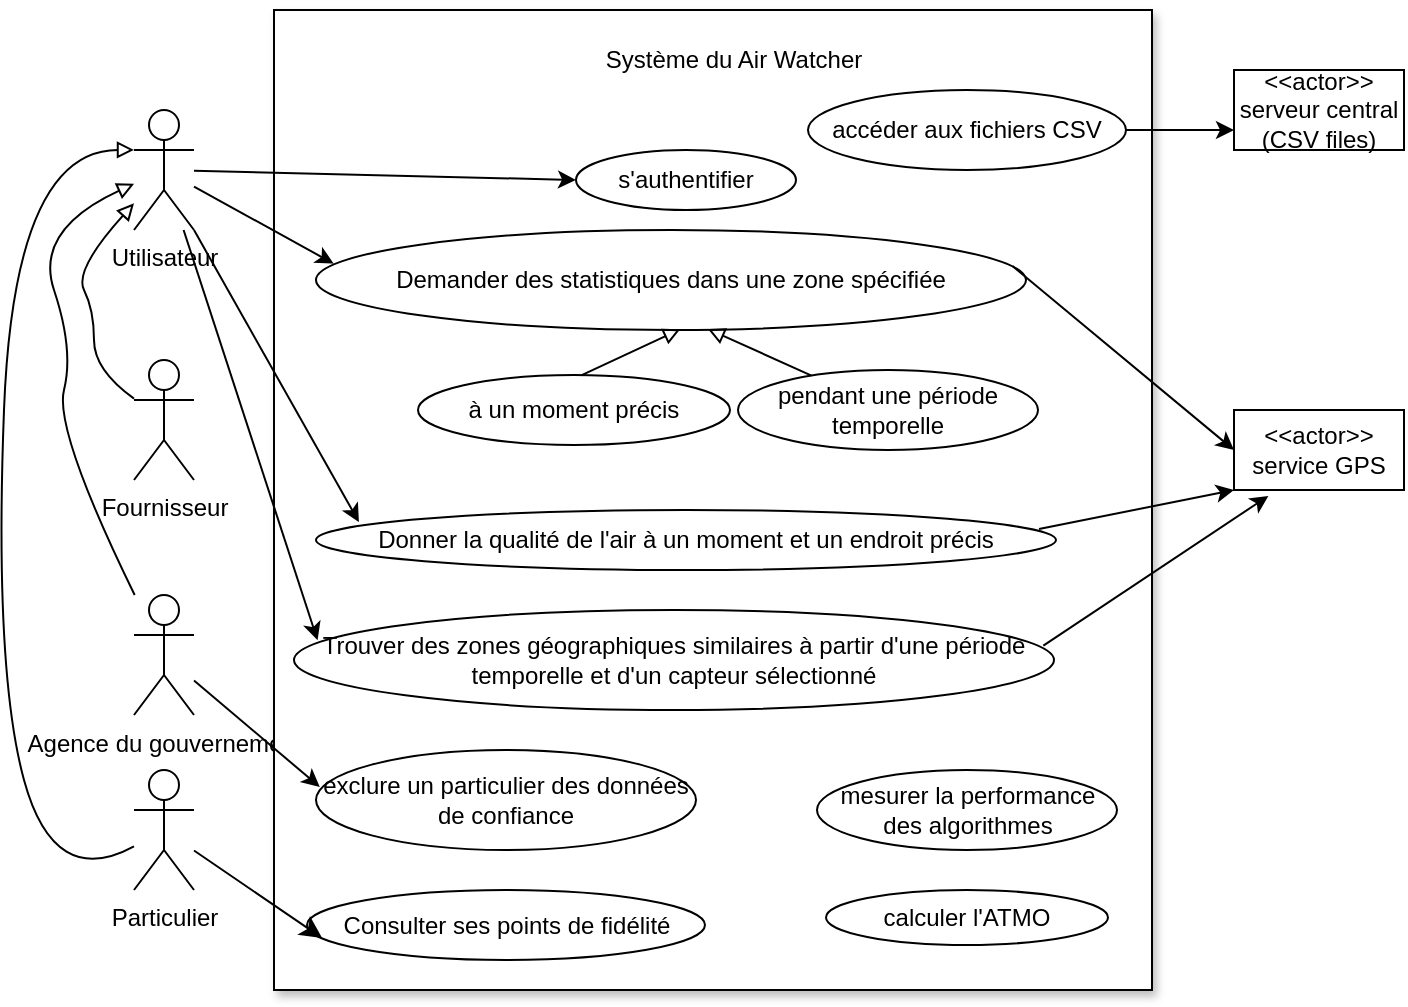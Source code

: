 <mxfile version="24.2.3" type="github">
  <diagram name="Page-1" id="l2WPUvjRW5Avm5DFvKfE">
    <mxGraphModel dx="1194" dy="725" grid="1" gridSize="10" guides="1" tooltips="1" connect="1" arrows="1" fold="1" page="1" pageScale="1" pageWidth="827" pageHeight="1169" math="0" shadow="0">
      <root>
        <mxCell id="0" />
        <mxCell id="1" parent="0" />
        <mxCell id="mPMVMwwMDDIuX5QgNMDJ-1" value="Agence du gouvernement" style="shape=umlActor;verticalLabelPosition=bottom;verticalAlign=top;html=1;outlineConnect=0;" parent="1" vertex="1">
          <mxGeometry x="170" y="362.5" width="30" height="60" as="geometry" />
        </mxCell>
        <mxCell id="mPMVMwwMDDIuX5QgNMDJ-2" value="" style="rounded=0;whiteSpace=wrap;html=1;shadow=1;" parent="1" vertex="1">
          <mxGeometry x="240" y="70" width="439" height="490" as="geometry" />
        </mxCell>
        <mxCell id="mPMVMwwMDDIuX5QgNMDJ-3" value="Système du Air Watcher" style="text;html=1;align=center;verticalAlign=middle;whiteSpace=wrap;rounded=0;" parent="1" vertex="1">
          <mxGeometry x="370" y="80" width="200" height="30" as="geometry" />
        </mxCell>
        <mxCell id="mPMVMwwMDDIuX5QgNMDJ-5" value="Fournisseur" style="shape=umlActor;verticalLabelPosition=bottom;verticalAlign=top;html=1;outlineConnect=0;" parent="1" vertex="1">
          <mxGeometry x="170" y="245" width="30" height="60" as="geometry" />
        </mxCell>
        <mxCell id="mPMVMwwMDDIuX5QgNMDJ-10" value="&amp;lt;&amp;lt;actor&amp;gt;&amp;gt;&lt;div&gt;service GPS&lt;/div&gt;" style="rounded=0;whiteSpace=wrap;html=1;" parent="1" vertex="1">
          <mxGeometry x="720" y="270" width="85" height="40" as="geometry" />
        </mxCell>
        <mxCell id="mPMVMwwMDDIuX5QgNMDJ-13" value="&amp;lt;&amp;lt;actor&amp;gt;&amp;gt;&lt;div&gt;serveur central (CSV files)&lt;/div&gt;" style="rounded=0;whiteSpace=wrap;html=1;" parent="1" vertex="1">
          <mxGeometry x="720" y="100" width="85" height="40" as="geometry" />
        </mxCell>
        <mxCell id="mPMVMwwMDDIuX5QgNMDJ-19" value="" style="edgeStyle=orthogonalEdgeStyle;rounded=0;orthogonalLoop=1;jettySize=auto;html=1;" parent="1" source="mPMVMwwMDDIuX5QgNMDJ-18" target="mPMVMwwMDDIuX5QgNMDJ-13" edge="1">
          <mxGeometry relative="1" as="geometry">
            <Array as="points">
              <mxPoint x="670" y="130" />
              <mxPoint x="670" y="130" />
            </Array>
          </mxGeometry>
        </mxCell>
        <mxCell id="mPMVMwwMDDIuX5QgNMDJ-18" value="accéder aux fichiers CSV" style="ellipse;whiteSpace=wrap;html=1;" parent="1" vertex="1">
          <mxGeometry x="507" y="110" width="159" height="40" as="geometry" />
        </mxCell>
        <mxCell id="mPMVMwwMDDIuX5QgNMDJ-34" value="Demander des statistiques dans une zone spécifiée" style="ellipse;whiteSpace=wrap;html=1;" parent="1" vertex="1">
          <mxGeometry x="261" y="180" width="355" height="50" as="geometry" />
        </mxCell>
        <mxCell id="mPMVMwwMDDIuX5QgNMDJ-35" value="Donner la qualité de l&#39;air à un moment et un endroit précis" style="ellipse;whiteSpace=wrap;html=1;" parent="1" vertex="1">
          <mxGeometry x="261" y="320" width="370" height="30" as="geometry" />
        </mxCell>
        <mxCell id="mPMVMwwMDDIuX5QgNMDJ-36" value="à un moment précis" style="ellipse;whiteSpace=wrap;html=1;" parent="1" vertex="1">
          <mxGeometry x="312" y="252.5" width="156" height="35" as="geometry" />
        </mxCell>
        <mxCell id="mPMVMwwMDDIuX5QgNMDJ-37" value="pendant une période temporelle" style="ellipse;whiteSpace=wrap;html=1;" parent="1" vertex="1">
          <mxGeometry x="472" y="250" width="150" height="40" as="geometry" />
        </mxCell>
        <mxCell id="mPMVMwwMDDIuX5QgNMDJ-40" value="" style="endArrow=block;html=1;rounded=0;exitX=0.523;exitY=0.006;exitDx=0;exitDy=0;exitPerimeter=0;entryX=0.513;entryY=0.992;entryDx=0;entryDy=0;entryPerimeter=0;endFill=0;" parent="1" source="mPMVMwwMDDIuX5QgNMDJ-36" target="mPMVMwwMDDIuX5QgNMDJ-34" edge="1">
          <mxGeometry width="50" height="50" relative="1" as="geometry">
            <mxPoint x="375" y="325" as="sourcePoint" />
            <mxPoint x="425" y="275" as="targetPoint" />
          </mxGeometry>
        </mxCell>
        <mxCell id="mPMVMwwMDDIuX5QgNMDJ-41" value="" style="endArrow=block;html=1;rounded=0;entryX=0.552;entryY=0.99;entryDx=0;entryDy=0;entryPerimeter=0;endFill=0;" parent="1" source="mPMVMwwMDDIuX5QgNMDJ-37" target="mPMVMwwMDDIuX5QgNMDJ-34" edge="1">
          <mxGeometry width="50" height="50" relative="1" as="geometry">
            <mxPoint x="330" y="330" as="sourcePoint" />
            <mxPoint x="431" y="274" as="targetPoint" />
          </mxGeometry>
        </mxCell>
        <mxCell id="mPMVMwwMDDIuX5QgNMDJ-42" value="Trouver des zones géographiques similaires à partir d&#39;une période temporelle et d&#39;un capteur sélectionné" style="ellipse;whiteSpace=wrap;html=1;" parent="1" vertex="1">
          <mxGeometry x="250" y="370" width="380" height="50" as="geometry" />
        </mxCell>
        <mxCell id="mPMVMwwMDDIuX5QgNMDJ-45" value="exclure un particulier des données de confiance" style="ellipse;whiteSpace=wrap;html=1;" parent="1" vertex="1">
          <mxGeometry x="261" y="440" width="190" height="50" as="geometry" />
        </mxCell>
        <mxCell id="mPMVMwwMDDIuX5QgNMDJ-46" value="mesurer la performance des algorithmes" style="ellipse;whiteSpace=wrap;html=1;" parent="1" vertex="1">
          <mxGeometry x="511.5" y="450" width="150" height="40" as="geometry" />
        </mxCell>
        <mxCell id="mPMVMwwMDDIuX5QgNMDJ-48" value="" style="endArrow=classic;html=1;rounded=0;entryX=0.01;entryY=0.37;entryDx=0;entryDy=0;entryPerimeter=0;" parent="1" source="mPMVMwwMDDIuX5QgNMDJ-1" target="mPMVMwwMDDIuX5QgNMDJ-45" edge="1">
          <mxGeometry width="50" height="50" relative="1" as="geometry">
            <mxPoint x="180" y="360" as="sourcePoint" />
            <mxPoint x="230" y="310" as="targetPoint" />
          </mxGeometry>
        </mxCell>
        <mxCell id="mPMVMwwMDDIuX5QgNMDJ-49" value="s&#39;authentifier" style="ellipse;whiteSpace=wrap;html=1;" parent="1" vertex="1">
          <mxGeometry x="391" y="140" width="110" height="30" as="geometry" />
        </mxCell>
        <mxCell id="mPMVMwwMDDIuX5QgNMDJ-50" value="calculer l&#39;ATMO" style="ellipse;whiteSpace=wrap;html=1;" parent="1" vertex="1">
          <mxGeometry x="516" y="510" width="141" height="27.5" as="geometry" />
        </mxCell>
        <mxCell id="mPMVMwwMDDIuX5QgNMDJ-53" value="" style="endArrow=classic;html=1;rounded=0;exitX=0.981;exitY=0.361;exitDx=0;exitDy=0;exitPerimeter=0;entryX=0;entryY=0.5;entryDx=0;entryDy=0;" parent="1" source="mPMVMwwMDDIuX5QgNMDJ-34" target="mPMVMwwMDDIuX5QgNMDJ-10" edge="1">
          <mxGeometry width="50" height="50" relative="1" as="geometry">
            <mxPoint x="590" y="240" as="sourcePoint" />
            <mxPoint x="640" y="190" as="targetPoint" />
          </mxGeometry>
        </mxCell>
        <mxCell id="mPMVMwwMDDIuX5QgNMDJ-54" value="" style="endArrow=classic;html=1;rounded=0;exitX=0.977;exitY=0.317;exitDx=0;exitDy=0;exitPerimeter=0;entryX=0;entryY=1;entryDx=0;entryDy=0;" parent="1" source="mPMVMwwMDDIuX5QgNMDJ-35" target="mPMVMwwMDDIuX5QgNMDJ-10" edge="1">
          <mxGeometry width="50" height="50" relative="1" as="geometry">
            <mxPoint x="650" y="360" as="sourcePoint" />
            <mxPoint x="700" y="310" as="targetPoint" />
          </mxGeometry>
        </mxCell>
        <mxCell id="mPMVMwwMDDIuX5QgNMDJ-55" value="" style="endArrow=classic;html=1;rounded=0;exitX=0.986;exitY=0.356;exitDx=0;exitDy=0;exitPerimeter=0;entryX=0.202;entryY=1.074;entryDx=0;entryDy=0;entryPerimeter=0;" parent="1" source="mPMVMwwMDDIuX5QgNMDJ-42" target="mPMVMwwMDDIuX5QgNMDJ-10" edge="1">
          <mxGeometry width="50" height="50" relative="1" as="geometry">
            <mxPoint x="620" y="382.5" as="sourcePoint" />
            <mxPoint x="744" y="252.5" as="targetPoint" />
          </mxGeometry>
        </mxCell>
        <mxCell id="mPMVMwwMDDIuX5QgNMDJ-56" value="Utilisateur" style="shape=umlActor;verticalLabelPosition=bottom;verticalAlign=top;html=1;outlineConnect=0;" parent="1" vertex="1">
          <mxGeometry x="170" y="120" width="30" height="60" as="geometry" />
        </mxCell>
        <mxCell id="mPMVMwwMDDIuX5QgNMDJ-61" value="" style="curved=1;endArrow=block;html=1;rounded=0;endFill=0;" parent="1" source="mPMVMwwMDDIuX5QgNMDJ-5" target="mPMVMwwMDDIuX5QgNMDJ-56" edge="1">
          <mxGeometry width="50" height="50" relative="1" as="geometry">
            <mxPoint x="80" y="240" as="sourcePoint" />
            <mxPoint x="130" y="190" as="targetPoint" />
            <Array as="points">
              <mxPoint x="150" y="250" />
              <mxPoint x="150" y="220" />
              <mxPoint x="140" y="200" />
            </Array>
          </mxGeometry>
        </mxCell>
        <mxCell id="mPMVMwwMDDIuX5QgNMDJ-62" value="" style="curved=1;endArrow=block;html=1;rounded=0;endFill=0;" parent="1" source="mPMVMwwMDDIuX5QgNMDJ-1" target="mPMVMwwMDDIuX5QgNMDJ-56" edge="1">
          <mxGeometry width="50" height="50" relative="1" as="geometry">
            <mxPoint x="130" y="370" as="sourcePoint" />
            <mxPoint x="130" y="282" as="targetPoint" />
            <Array as="points">
              <mxPoint x="130" y="280" />
              <mxPoint x="140" y="240" />
              <mxPoint x="120" y="180" />
            </Array>
          </mxGeometry>
        </mxCell>
        <mxCell id="mPMVMwwMDDIuX5QgNMDJ-63" value="" style="endArrow=classic;html=1;rounded=0;entryX=0;entryY=0.5;entryDx=0;entryDy=0;" parent="1" source="mPMVMwwMDDIuX5QgNMDJ-56" target="mPMVMwwMDDIuX5QgNMDJ-49" edge="1">
          <mxGeometry width="50" height="50" relative="1" as="geometry">
            <mxPoint x="230" y="120" as="sourcePoint" />
            <mxPoint x="280" y="70" as="targetPoint" />
          </mxGeometry>
        </mxCell>
        <mxCell id="mPMVMwwMDDIuX5QgNMDJ-64" value="" style="endArrow=classic;html=1;rounded=0;entryX=0.025;entryY=0.337;entryDx=0;entryDy=0;entryPerimeter=0;" parent="1" source="mPMVMwwMDDIuX5QgNMDJ-56" target="mPMVMwwMDDIuX5QgNMDJ-34" edge="1">
          <mxGeometry width="50" height="50" relative="1" as="geometry">
            <mxPoint x="211" y="215" as="sourcePoint" />
            <mxPoint x="261" y="165" as="targetPoint" />
          </mxGeometry>
        </mxCell>
        <mxCell id="mPMVMwwMDDIuX5QgNMDJ-65" value="" style="endArrow=classic;html=1;rounded=0;exitX=1;exitY=1;exitDx=0;exitDy=0;exitPerimeter=0;entryX=0.058;entryY=0.2;entryDx=0;entryDy=0;entryPerimeter=0;" parent="1" source="mPMVMwwMDDIuX5QgNMDJ-56" target="mPMVMwwMDDIuX5QgNMDJ-35" edge="1">
          <mxGeometry width="50" height="50" relative="1" as="geometry">
            <mxPoint x="211" y="285" as="sourcePoint" />
            <mxPoint x="261" y="235" as="targetPoint" />
          </mxGeometry>
        </mxCell>
        <mxCell id="mPMVMwwMDDIuX5QgNMDJ-66" value="" style="endArrow=classic;html=1;rounded=0;entryX=0.031;entryY=0.303;entryDx=0;entryDy=0;entryPerimeter=0;" parent="1" source="mPMVMwwMDDIuX5QgNMDJ-56" target="mPMVMwwMDDIuX5QgNMDJ-42" edge="1">
          <mxGeometry width="50" height="50" relative="1" as="geometry">
            <mxPoint x="180" y="209.5" as="sourcePoint" />
            <mxPoint x="282" y="370.5" as="targetPoint" />
          </mxGeometry>
        </mxCell>
        <mxCell id="CMOTrVaitMfI9DuM7geh-1" value="Particulier" style="shape=umlActor;verticalLabelPosition=bottom;verticalAlign=top;html=1;outlineConnect=0;" parent="1" vertex="1">
          <mxGeometry x="170" y="450" width="30" height="60" as="geometry" />
        </mxCell>
        <mxCell id="CMOTrVaitMfI9DuM7geh-2" value="" style="curved=1;endArrow=block;html=1;rounded=0;entryX=0;entryY=0.333;entryDx=0;entryDy=0;entryPerimeter=0;endFill=0;" parent="1" source="CMOTrVaitMfI9DuM7geh-1" target="mPMVMwwMDDIuX5QgNMDJ-56" edge="1">
          <mxGeometry width="50" height="50" relative="1" as="geometry">
            <mxPoint x="80" y="510" as="sourcePoint" />
            <mxPoint x="130" y="460" as="targetPoint" />
            <Array as="points">
              <mxPoint x="130" y="510" />
              <mxPoint x="100" y="400" />
              <mxPoint x="110" y="140" />
            </Array>
          </mxGeometry>
        </mxCell>
        <mxCell id="7C0dqBKwXJuHddxGU4Rj-1" value="Consulter ses points de fidélité" style="ellipse;whiteSpace=wrap;html=1;" vertex="1" parent="1">
          <mxGeometry x="256.5" y="510" width="199" height="35" as="geometry" />
        </mxCell>
        <mxCell id="7C0dqBKwXJuHddxGU4Rj-2" style="edgeStyle=none;curved=1;rounded=0;orthogonalLoop=1;jettySize=auto;html=1;entryX=0.038;entryY=0.686;entryDx=0;entryDy=0;entryPerimeter=0;fontSize=12;startSize=8;endSize=8;" edge="1" parent="1" source="CMOTrVaitMfI9DuM7geh-1" target="7C0dqBKwXJuHddxGU4Rj-1">
          <mxGeometry relative="1" as="geometry" />
        </mxCell>
      </root>
    </mxGraphModel>
  </diagram>
</mxfile>
